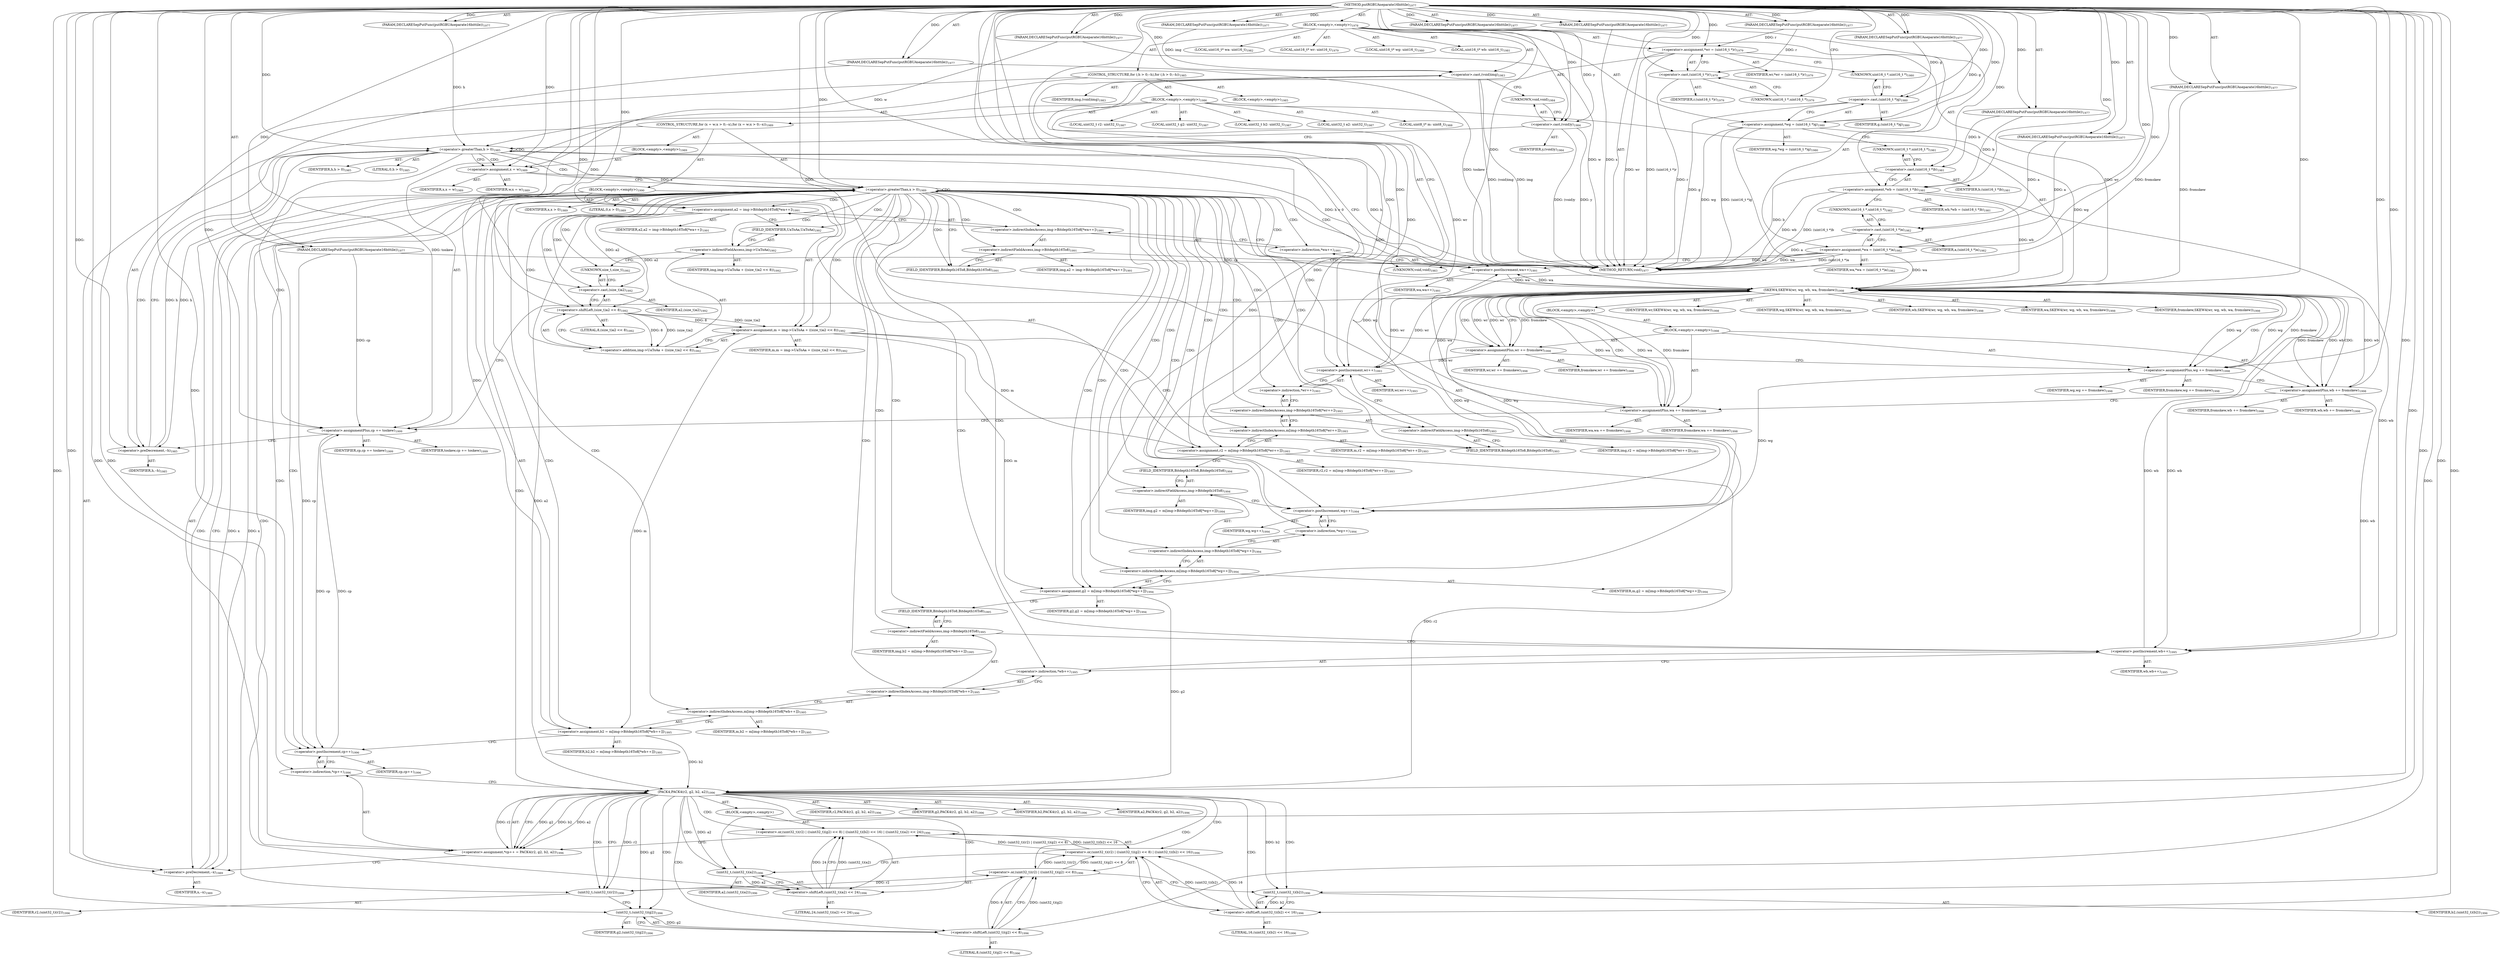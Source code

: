 digraph "putRGBUAseparate16bittile" {  
"54945" [label = <(METHOD,putRGBUAseparate16bittile)<SUB>1977</SUB>> ]
"54946" [label = <(PARAM,DECLARESepPutFunc(putRGBUAseparate16bittile))<SUB>1977</SUB>> ]
"54947" [label = <(PARAM,DECLARESepPutFunc(putRGBUAseparate16bittile))<SUB>1977</SUB>> ]
"54948" [label = <(PARAM,DECLARESepPutFunc(putRGBUAseparate16bittile))<SUB>1977</SUB>> ]
"54949" [label = <(PARAM,DECLARESepPutFunc(putRGBUAseparate16bittile))<SUB>1977</SUB>> ]
"54950" [label = <(PARAM,DECLARESepPutFunc(putRGBUAseparate16bittile))<SUB>1977</SUB>> ]
"54951" [label = <(PARAM,DECLARESepPutFunc(putRGBUAseparate16bittile))<SUB>1977</SUB>> ]
"54952" [label = <(PARAM,DECLARESepPutFunc(putRGBUAseparate16bittile))<SUB>1977</SUB>> ]
"54953" [label = <(PARAM,DECLARESepPutFunc(putRGBUAseparate16bittile))<SUB>1977</SUB>> ]
"54954" [label = <(PARAM,DECLARESepPutFunc(putRGBUAseparate16bittile))<SUB>1977</SUB>> ]
"54955" [label = <(PARAM,DECLARESepPutFunc(putRGBUAseparate16bittile))<SUB>1977</SUB>> ]
"54956" [label = <(PARAM,DECLARESepPutFunc(putRGBUAseparate16bittile))<SUB>1977</SUB>> ]
"54957" [label = <(PARAM,DECLARESepPutFunc(putRGBUAseparate16bittile))<SUB>1977</SUB>> ]
"54958" [label = <(BLOCK,&lt;empty&gt;,&lt;empty&gt;)<SUB>1978</SUB>> ]
"54959" [label = <(LOCAL,uint16_t* wr: uint16_t)<SUB>1979</SUB>> ]
"54960" [label = <(&lt;operator&gt;.assignment,*wr = (uint16_t *)r)<SUB>1979</SUB>> ]
"54961" [label = <(IDENTIFIER,wr,*wr = (uint16_t *)r)<SUB>1979</SUB>> ]
"54962" [label = <(&lt;operator&gt;.cast,(uint16_t *)r)<SUB>1979</SUB>> ]
"54963" [label = <(UNKNOWN,uint16_t *,uint16_t *)<SUB>1979</SUB>> ]
"54964" [label = <(IDENTIFIER,r,(uint16_t *)r)<SUB>1979</SUB>> ]
"54965" [label = <(LOCAL,uint16_t* wg: uint16_t)<SUB>1980</SUB>> ]
"54966" [label = <(&lt;operator&gt;.assignment,*wg = (uint16_t *)g)<SUB>1980</SUB>> ]
"54967" [label = <(IDENTIFIER,wg,*wg = (uint16_t *)g)<SUB>1980</SUB>> ]
"54968" [label = <(&lt;operator&gt;.cast,(uint16_t *)g)<SUB>1980</SUB>> ]
"54969" [label = <(UNKNOWN,uint16_t *,uint16_t *)<SUB>1980</SUB>> ]
"54970" [label = <(IDENTIFIER,g,(uint16_t *)g)<SUB>1980</SUB>> ]
"54971" [label = <(LOCAL,uint16_t* wb: uint16_t)<SUB>1981</SUB>> ]
"54972" [label = <(&lt;operator&gt;.assignment,*wb = (uint16_t *)b)<SUB>1981</SUB>> ]
"54973" [label = <(IDENTIFIER,wb,*wb = (uint16_t *)b)<SUB>1981</SUB>> ]
"54974" [label = <(&lt;operator&gt;.cast,(uint16_t *)b)<SUB>1981</SUB>> ]
"54975" [label = <(UNKNOWN,uint16_t *,uint16_t *)<SUB>1981</SUB>> ]
"54976" [label = <(IDENTIFIER,b,(uint16_t *)b)<SUB>1981</SUB>> ]
"54977" [label = <(LOCAL,uint16_t* wa: uint16_t)<SUB>1982</SUB>> ]
"54978" [label = <(&lt;operator&gt;.assignment,*wa = (uint16_t *)a)<SUB>1982</SUB>> ]
"54979" [label = <(IDENTIFIER,wa,*wa = (uint16_t *)a)<SUB>1982</SUB>> ]
"54980" [label = <(&lt;operator&gt;.cast,(uint16_t *)a)<SUB>1982</SUB>> ]
"54981" [label = <(UNKNOWN,uint16_t *,uint16_t *)<SUB>1982</SUB>> ]
"54982" [label = <(IDENTIFIER,a,(uint16_t *)a)<SUB>1982</SUB>> ]
"54983" [label = <(&lt;operator&gt;.cast,(void)img)<SUB>1983</SUB>> ]
"54984" [label = <(UNKNOWN,void,void)<SUB>1983</SUB>> ]
"54985" [label = <(IDENTIFIER,img,(void)img)<SUB>1983</SUB>> ]
"54986" [label = <(&lt;operator&gt;.cast,(void)y)<SUB>1984</SUB>> ]
"54987" [label = <(UNKNOWN,void,void)<SUB>1984</SUB>> ]
"54988" [label = <(IDENTIFIER,y,(void)y)<SUB>1984</SUB>> ]
"54989" [label = <(CONTROL_STRUCTURE,for (;h &gt; 0;--h),for (;h &gt; 0;--h))<SUB>1985</SUB>> ]
"54990" [label = <(BLOCK,&lt;empty&gt;,&lt;empty&gt;)<SUB>1985</SUB>> ]
"54991" [label = <(&lt;operator&gt;.greaterThan,h &gt; 0)<SUB>1985</SUB>> ]
"54992" [label = <(IDENTIFIER,h,h &gt; 0)<SUB>1985</SUB>> ]
"54993" [label = <(LITERAL,0,h &gt; 0)<SUB>1985</SUB>> ]
"54994" [label = <(&lt;operator&gt;.preDecrement,--h)<SUB>1985</SUB>> ]
"54995" [label = <(IDENTIFIER,h,--h)<SUB>1985</SUB>> ]
"54996" [label = <(BLOCK,&lt;empty&gt;,&lt;empty&gt;)<SUB>1986</SUB>> ]
"54997" [label = <(LOCAL,uint32_t r2: uint32_t)<SUB>1987</SUB>> ]
"54998" [label = <(LOCAL,uint32_t g2: uint32_t)<SUB>1987</SUB>> ]
"54999" [label = <(LOCAL,uint32_t b2: uint32_t)<SUB>1987</SUB>> ]
"55000" [label = <(LOCAL,uint32_t a2: uint32_t)<SUB>1987</SUB>> ]
"55001" [label = <(LOCAL,uint8_t* m: uint8_t)<SUB>1988</SUB>> ]
"55002" [label = <(CONTROL_STRUCTURE,for (x = w;x &gt; 0;--x),for (x = w;x &gt; 0;--x))<SUB>1989</SUB>> ]
"55003" [label = <(BLOCK,&lt;empty&gt;,&lt;empty&gt;)<SUB>1989</SUB>> ]
"55004" [label = <(&lt;operator&gt;.assignment,x = w)<SUB>1989</SUB>> ]
"55005" [label = <(IDENTIFIER,x,x = w)<SUB>1989</SUB>> ]
"55006" [label = <(IDENTIFIER,w,x = w)<SUB>1989</SUB>> ]
"55007" [label = <(&lt;operator&gt;.greaterThan,x &gt; 0)<SUB>1989</SUB>> ]
"55008" [label = <(IDENTIFIER,x,x &gt; 0)<SUB>1989</SUB>> ]
"55009" [label = <(LITERAL,0,x &gt; 0)<SUB>1989</SUB>> ]
"55010" [label = <(&lt;operator&gt;.preDecrement,--x)<SUB>1989</SUB>> ]
"55011" [label = <(IDENTIFIER,x,--x)<SUB>1989</SUB>> ]
"55012" [label = <(BLOCK,&lt;empty&gt;,&lt;empty&gt;)<SUB>1990</SUB>> ]
"55013" [label = <(&lt;operator&gt;.assignment,a2 = img-&gt;Bitdepth16To8[*wa++])<SUB>1991</SUB>> ]
"55014" [label = <(IDENTIFIER,a2,a2 = img-&gt;Bitdepth16To8[*wa++])<SUB>1991</SUB>> ]
"55015" [label = <(&lt;operator&gt;.indirectIndexAccess,img-&gt;Bitdepth16To8[*wa++])<SUB>1991</SUB>> ]
"55016" [label = <(&lt;operator&gt;.indirectFieldAccess,img-&gt;Bitdepth16To8)<SUB>1991</SUB>> ]
"55017" [label = <(IDENTIFIER,img,a2 = img-&gt;Bitdepth16To8[*wa++])<SUB>1991</SUB>> ]
"55018" [label = <(FIELD_IDENTIFIER,Bitdepth16To8,Bitdepth16To8)<SUB>1991</SUB>> ]
"55019" [label = <(&lt;operator&gt;.indirection,*wa++)<SUB>1991</SUB>> ]
"55020" [label = <(&lt;operator&gt;.postIncrement,wa++)<SUB>1991</SUB>> ]
"55021" [label = <(IDENTIFIER,wa,wa++)<SUB>1991</SUB>> ]
"55022" [label = <(&lt;operator&gt;.assignment,m = img-&gt;UaToAa + ((size_t)a2 &lt;&lt; 8))<SUB>1992</SUB>> ]
"55023" [label = <(IDENTIFIER,m,m = img-&gt;UaToAa + ((size_t)a2 &lt;&lt; 8))<SUB>1992</SUB>> ]
"55024" [label = <(&lt;operator&gt;.addition,img-&gt;UaToAa + ((size_t)a2 &lt;&lt; 8))<SUB>1992</SUB>> ]
"55025" [label = <(&lt;operator&gt;.indirectFieldAccess,img-&gt;UaToAa)<SUB>1992</SUB>> ]
"55026" [label = <(IDENTIFIER,img,img-&gt;UaToAa + ((size_t)a2 &lt;&lt; 8))<SUB>1992</SUB>> ]
"55027" [label = <(FIELD_IDENTIFIER,UaToAa,UaToAa)<SUB>1992</SUB>> ]
"55028" [label = <(&lt;operator&gt;.shiftLeft,(size_t)a2 &lt;&lt; 8)<SUB>1992</SUB>> ]
"55029" [label = <(&lt;operator&gt;.cast,(size_t)a2)<SUB>1992</SUB>> ]
"55030" [label = <(UNKNOWN,size_t,size_t)<SUB>1992</SUB>> ]
"55031" [label = <(IDENTIFIER,a2,(size_t)a2)<SUB>1992</SUB>> ]
"55032" [label = <(LITERAL,8,(size_t)a2 &lt;&lt; 8)<SUB>1992</SUB>> ]
"55033" [label = <(&lt;operator&gt;.assignment,r2 = m[img-&gt;Bitdepth16To8[*wr++]])<SUB>1993</SUB>> ]
"55034" [label = <(IDENTIFIER,r2,r2 = m[img-&gt;Bitdepth16To8[*wr++]])<SUB>1993</SUB>> ]
"55035" [label = <(&lt;operator&gt;.indirectIndexAccess,m[img-&gt;Bitdepth16To8[*wr++]])<SUB>1993</SUB>> ]
"55036" [label = <(IDENTIFIER,m,r2 = m[img-&gt;Bitdepth16To8[*wr++]])<SUB>1993</SUB>> ]
"55037" [label = <(&lt;operator&gt;.indirectIndexAccess,img-&gt;Bitdepth16To8[*wr++])<SUB>1993</SUB>> ]
"55038" [label = <(&lt;operator&gt;.indirectFieldAccess,img-&gt;Bitdepth16To8)<SUB>1993</SUB>> ]
"55039" [label = <(IDENTIFIER,img,r2 = m[img-&gt;Bitdepth16To8[*wr++]])<SUB>1993</SUB>> ]
"55040" [label = <(FIELD_IDENTIFIER,Bitdepth16To8,Bitdepth16To8)<SUB>1993</SUB>> ]
"55041" [label = <(&lt;operator&gt;.indirection,*wr++)<SUB>1993</SUB>> ]
"55042" [label = <(&lt;operator&gt;.postIncrement,wr++)<SUB>1993</SUB>> ]
"55043" [label = <(IDENTIFIER,wr,wr++)<SUB>1993</SUB>> ]
"55044" [label = <(&lt;operator&gt;.assignment,g2 = m[img-&gt;Bitdepth16To8[*wg++]])<SUB>1994</SUB>> ]
"55045" [label = <(IDENTIFIER,g2,g2 = m[img-&gt;Bitdepth16To8[*wg++]])<SUB>1994</SUB>> ]
"55046" [label = <(&lt;operator&gt;.indirectIndexAccess,m[img-&gt;Bitdepth16To8[*wg++]])<SUB>1994</SUB>> ]
"55047" [label = <(IDENTIFIER,m,g2 = m[img-&gt;Bitdepth16To8[*wg++]])<SUB>1994</SUB>> ]
"55048" [label = <(&lt;operator&gt;.indirectIndexAccess,img-&gt;Bitdepth16To8[*wg++])<SUB>1994</SUB>> ]
"55049" [label = <(&lt;operator&gt;.indirectFieldAccess,img-&gt;Bitdepth16To8)<SUB>1994</SUB>> ]
"55050" [label = <(IDENTIFIER,img,g2 = m[img-&gt;Bitdepth16To8[*wg++]])<SUB>1994</SUB>> ]
"55051" [label = <(FIELD_IDENTIFIER,Bitdepth16To8,Bitdepth16To8)<SUB>1994</SUB>> ]
"55052" [label = <(&lt;operator&gt;.indirection,*wg++)<SUB>1994</SUB>> ]
"55053" [label = <(&lt;operator&gt;.postIncrement,wg++)<SUB>1994</SUB>> ]
"55054" [label = <(IDENTIFIER,wg,wg++)<SUB>1994</SUB>> ]
"55055" [label = <(&lt;operator&gt;.assignment,b2 = m[img-&gt;Bitdepth16To8[*wb++]])<SUB>1995</SUB>> ]
"55056" [label = <(IDENTIFIER,b2,b2 = m[img-&gt;Bitdepth16To8[*wb++]])<SUB>1995</SUB>> ]
"55057" [label = <(&lt;operator&gt;.indirectIndexAccess,m[img-&gt;Bitdepth16To8[*wb++]])<SUB>1995</SUB>> ]
"55058" [label = <(IDENTIFIER,m,b2 = m[img-&gt;Bitdepth16To8[*wb++]])<SUB>1995</SUB>> ]
"55059" [label = <(&lt;operator&gt;.indirectIndexAccess,img-&gt;Bitdepth16To8[*wb++])<SUB>1995</SUB>> ]
"55060" [label = <(&lt;operator&gt;.indirectFieldAccess,img-&gt;Bitdepth16To8)<SUB>1995</SUB>> ]
"55061" [label = <(IDENTIFIER,img,b2 = m[img-&gt;Bitdepth16To8[*wb++]])<SUB>1995</SUB>> ]
"55062" [label = <(FIELD_IDENTIFIER,Bitdepth16To8,Bitdepth16To8)<SUB>1995</SUB>> ]
"55063" [label = <(&lt;operator&gt;.indirection,*wb++)<SUB>1995</SUB>> ]
"55064" [label = <(&lt;operator&gt;.postIncrement,wb++)<SUB>1995</SUB>> ]
"55065" [label = <(IDENTIFIER,wb,wb++)<SUB>1995</SUB>> ]
"55066" [label = <(&lt;operator&gt;.assignment,*cp++ = PACK4(r2, g2, b2, a2))<SUB>1996</SUB>> ]
"55067" [label = <(&lt;operator&gt;.indirection,*cp++)<SUB>1996</SUB>> ]
"55068" [label = <(&lt;operator&gt;.postIncrement,cp++)<SUB>1996</SUB>> ]
"55069" [label = <(IDENTIFIER,cp,cp++)<SUB>1996</SUB>> ]
"55070" [label = <(PACK4,PACK4(r2, g2, b2, a2))<SUB>1996</SUB>> ]
"55071" [label = <(IDENTIFIER,r2,PACK4(r2, g2, b2, a2))<SUB>1996</SUB>> ]
"55072" [label = <(IDENTIFIER,g2,PACK4(r2, g2, b2, a2))<SUB>1996</SUB>> ]
"55073" [label = <(IDENTIFIER,b2,PACK4(r2, g2, b2, a2))<SUB>1996</SUB>> ]
"55074" [label = <(IDENTIFIER,a2,PACK4(r2, g2, b2, a2))<SUB>1996</SUB>> ]
"55075" [label = <(BLOCK,&lt;empty&gt;,&lt;empty&gt;)> ]
"55076" [label = <(&lt;operator&gt;.or,(uint32_t)(r2) | ((uint32_t)(g2) &lt;&lt; 8) | ((uint32_t)(b2) &lt;&lt; 16) | ((uint32_t)(a2) &lt;&lt; 24))<SUB>1996</SUB>> ]
"55077" [label = <(&lt;operator&gt;.or,(uint32_t)(r2) | ((uint32_t)(g2) &lt;&lt; 8) | ((uint32_t)(b2) &lt;&lt; 16))<SUB>1996</SUB>> ]
"55078" [label = <(&lt;operator&gt;.or,(uint32_t)(r2) | ((uint32_t)(g2) &lt;&lt; 8))<SUB>1996</SUB>> ]
"55079" [label = <(uint32_t,(uint32_t)(r2))<SUB>1996</SUB>> ]
"55080" [label = <(IDENTIFIER,r2,(uint32_t)(r2))<SUB>1996</SUB>> ]
"55081" [label = <(&lt;operator&gt;.shiftLeft,(uint32_t)(g2) &lt;&lt; 8)<SUB>1996</SUB>> ]
"55082" [label = <(uint32_t,(uint32_t)(g2))<SUB>1996</SUB>> ]
"55083" [label = <(IDENTIFIER,g2,(uint32_t)(g2))<SUB>1996</SUB>> ]
"55084" [label = <(LITERAL,8,(uint32_t)(g2) &lt;&lt; 8)<SUB>1996</SUB>> ]
"55085" [label = <(&lt;operator&gt;.shiftLeft,(uint32_t)(b2) &lt;&lt; 16)<SUB>1996</SUB>> ]
"55086" [label = <(uint32_t,(uint32_t)(b2))<SUB>1996</SUB>> ]
"55087" [label = <(IDENTIFIER,b2,(uint32_t)(b2))<SUB>1996</SUB>> ]
"55088" [label = <(LITERAL,16,(uint32_t)(b2) &lt;&lt; 16)<SUB>1996</SUB>> ]
"55089" [label = <(&lt;operator&gt;.shiftLeft,(uint32_t)(a2) &lt;&lt; 24)<SUB>1996</SUB>> ]
"55090" [label = <(uint32_t,(uint32_t)(a2))<SUB>1996</SUB>> ]
"55091" [label = <(IDENTIFIER,a2,(uint32_t)(a2))<SUB>1996</SUB>> ]
"55092" [label = <(LITERAL,24,(uint32_t)(a2) &lt;&lt; 24)<SUB>1996</SUB>> ]
"55093" [label = <(SKEW4,SKEW4(wr, wg, wb, wa, fromskew))<SUB>1998</SUB>> ]
"55094" [label = <(IDENTIFIER,wr,SKEW4(wr, wg, wb, wa, fromskew))<SUB>1998</SUB>> ]
"55095" [label = <(IDENTIFIER,wg,SKEW4(wr, wg, wb, wa, fromskew))<SUB>1998</SUB>> ]
"55096" [label = <(IDENTIFIER,wb,SKEW4(wr, wg, wb, wa, fromskew))<SUB>1998</SUB>> ]
"55097" [label = <(IDENTIFIER,wa,SKEW4(wr, wg, wb, wa, fromskew))<SUB>1998</SUB>> ]
"55098" [label = <(IDENTIFIER,fromskew,SKEW4(wr, wg, wb, wa, fromskew))<SUB>1998</SUB>> ]
"55099" [label = <(BLOCK,&lt;empty&gt;,&lt;empty&gt;)> ]
"55100" [label = <(BLOCK,&lt;empty&gt;,&lt;empty&gt;)<SUB>1998</SUB>> ]
"55101" [label = <(&lt;operator&gt;.assignmentPlus,wr += fromskew)<SUB>1998</SUB>> ]
"55102" [label = <(IDENTIFIER,wr,wr += fromskew)<SUB>1998</SUB>> ]
"55103" [label = <(IDENTIFIER,fromskew,wr += fromskew)<SUB>1998</SUB>> ]
"55104" [label = <(&lt;operator&gt;.assignmentPlus,wg += fromskew)<SUB>1998</SUB>> ]
"55105" [label = <(IDENTIFIER,wg,wg += fromskew)<SUB>1998</SUB>> ]
"55106" [label = <(IDENTIFIER,fromskew,wg += fromskew)<SUB>1998</SUB>> ]
"55107" [label = <(&lt;operator&gt;.assignmentPlus,wb += fromskew)<SUB>1998</SUB>> ]
"55108" [label = <(IDENTIFIER,wb,wb += fromskew)<SUB>1998</SUB>> ]
"55109" [label = <(IDENTIFIER,fromskew,wb += fromskew)<SUB>1998</SUB>> ]
"55110" [label = <(&lt;operator&gt;.assignmentPlus,wa += fromskew)<SUB>1998</SUB>> ]
"55111" [label = <(IDENTIFIER,wa,wa += fromskew)<SUB>1998</SUB>> ]
"55112" [label = <(IDENTIFIER,fromskew,wa += fromskew)<SUB>1998</SUB>> ]
"55113" [label = <(&lt;operator&gt;.assignmentPlus,cp += toskew)<SUB>1999</SUB>> ]
"55114" [label = <(IDENTIFIER,cp,cp += toskew)<SUB>1999</SUB>> ]
"55115" [label = <(IDENTIFIER,toskew,cp += toskew)<SUB>1999</SUB>> ]
"55116" [label = <(METHOD_RETURN,void)<SUB>1977</SUB>> ]
  "54945" -> "54946"  [ label = "AST: "] 
  "54945" -> "54947"  [ label = "AST: "] 
  "54945" -> "54948"  [ label = "AST: "] 
  "54945" -> "54949"  [ label = "AST: "] 
  "54945" -> "54950"  [ label = "AST: "] 
  "54945" -> "54951"  [ label = "AST: "] 
  "54945" -> "54952"  [ label = "AST: "] 
  "54945" -> "54953"  [ label = "AST: "] 
  "54945" -> "54954"  [ label = "AST: "] 
  "54945" -> "54955"  [ label = "AST: "] 
  "54945" -> "54956"  [ label = "AST: "] 
  "54945" -> "54957"  [ label = "AST: "] 
  "54945" -> "54958"  [ label = "AST: "] 
  "54945" -> "55116"  [ label = "AST: "] 
  "54958" -> "54959"  [ label = "AST: "] 
  "54958" -> "54960"  [ label = "AST: "] 
  "54958" -> "54965"  [ label = "AST: "] 
  "54958" -> "54966"  [ label = "AST: "] 
  "54958" -> "54971"  [ label = "AST: "] 
  "54958" -> "54972"  [ label = "AST: "] 
  "54958" -> "54977"  [ label = "AST: "] 
  "54958" -> "54978"  [ label = "AST: "] 
  "54958" -> "54983"  [ label = "AST: "] 
  "54958" -> "54986"  [ label = "AST: "] 
  "54958" -> "54989"  [ label = "AST: "] 
  "54960" -> "54961"  [ label = "AST: "] 
  "54960" -> "54962"  [ label = "AST: "] 
  "54962" -> "54963"  [ label = "AST: "] 
  "54962" -> "54964"  [ label = "AST: "] 
  "54966" -> "54967"  [ label = "AST: "] 
  "54966" -> "54968"  [ label = "AST: "] 
  "54968" -> "54969"  [ label = "AST: "] 
  "54968" -> "54970"  [ label = "AST: "] 
  "54972" -> "54973"  [ label = "AST: "] 
  "54972" -> "54974"  [ label = "AST: "] 
  "54974" -> "54975"  [ label = "AST: "] 
  "54974" -> "54976"  [ label = "AST: "] 
  "54978" -> "54979"  [ label = "AST: "] 
  "54978" -> "54980"  [ label = "AST: "] 
  "54980" -> "54981"  [ label = "AST: "] 
  "54980" -> "54982"  [ label = "AST: "] 
  "54983" -> "54984"  [ label = "AST: "] 
  "54983" -> "54985"  [ label = "AST: "] 
  "54986" -> "54987"  [ label = "AST: "] 
  "54986" -> "54988"  [ label = "AST: "] 
  "54989" -> "54990"  [ label = "AST: "] 
  "54989" -> "54991"  [ label = "AST: "] 
  "54989" -> "54994"  [ label = "AST: "] 
  "54989" -> "54996"  [ label = "AST: "] 
  "54991" -> "54992"  [ label = "AST: "] 
  "54991" -> "54993"  [ label = "AST: "] 
  "54994" -> "54995"  [ label = "AST: "] 
  "54996" -> "54997"  [ label = "AST: "] 
  "54996" -> "54998"  [ label = "AST: "] 
  "54996" -> "54999"  [ label = "AST: "] 
  "54996" -> "55000"  [ label = "AST: "] 
  "54996" -> "55001"  [ label = "AST: "] 
  "54996" -> "55002"  [ label = "AST: "] 
  "54996" -> "55093"  [ label = "AST: "] 
  "54996" -> "55113"  [ label = "AST: "] 
  "55002" -> "55003"  [ label = "AST: "] 
  "55002" -> "55007"  [ label = "AST: "] 
  "55002" -> "55010"  [ label = "AST: "] 
  "55002" -> "55012"  [ label = "AST: "] 
  "55003" -> "55004"  [ label = "AST: "] 
  "55004" -> "55005"  [ label = "AST: "] 
  "55004" -> "55006"  [ label = "AST: "] 
  "55007" -> "55008"  [ label = "AST: "] 
  "55007" -> "55009"  [ label = "AST: "] 
  "55010" -> "55011"  [ label = "AST: "] 
  "55012" -> "55013"  [ label = "AST: "] 
  "55012" -> "55022"  [ label = "AST: "] 
  "55012" -> "55033"  [ label = "AST: "] 
  "55012" -> "55044"  [ label = "AST: "] 
  "55012" -> "55055"  [ label = "AST: "] 
  "55012" -> "55066"  [ label = "AST: "] 
  "55013" -> "55014"  [ label = "AST: "] 
  "55013" -> "55015"  [ label = "AST: "] 
  "55015" -> "55016"  [ label = "AST: "] 
  "55015" -> "55019"  [ label = "AST: "] 
  "55016" -> "55017"  [ label = "AST: "] 
  "55016" -> "55018"  [ label = "AST: "] 
  "55019" -> "55020"  [ label = "AST: "] 
  "55020" -> "55021"  [ label = "AST: "] 
  "55022" -> "55023"  [ label = "AST: "] 
  "55022" -> "55024"  [ label = "AST: "] 
  "55024" -> "55025"  [ label = "AST: "] 
  "55024" -> "55028"  [ label = "AST: "] 
  "55025" -> "55026"  [ label = "AST: "] 
  "55025" -> "55027"  [ label = "AST: "] 
  "55028" -> "55029"  [ label = "AST: "] 
  "55028" -> "55032"  [ label = "AST: "] 
  "55029" -> "55030"  [ label = "AST: "] 
  "55029" -> "55031"  [ label = "AST: "] 
  "55033" -> "55034"  [ label = "AST: "] 
  "55033" -> "55035"  [ label = "AST: "] 
  "55035" -> "55036"  [ label = "AST: "] 
  "55035" -> "55037"  [ label = "AST: "] 
  "55037" -> "55038"  [ label = "AST: "] 
  "55037" -> "55041"  [ label = "AST: "] 
  "55038" -> "55039"  [ label = "AST: "] 
  "55038" -> "55040"  [ label = "AST: "] 
  "55041" -> "55042"  [ label = "AST: "] 
  "55042" -> "55043"  [ label = "AST: "] 
  "55044" -> "55045"  [ label = "AST: "] 
  "55044" -> "55046"  [ label = "AST: "] 
  "55046" -> "55047"  [ label = "AST: "] 
  "55046" -> "55048"  [ label = "AST: "] 
  "55048" -> "55049"  [ label = "AST: "] 
  "55048" -> "55052"  [ label = "AST: "] 
  "55049" -> "55050"  [ label = "AST: "] 
  "55049" -> "55051"  [ label = "AST: "] 
  "55052" -> "55053"  [ label = "AST: "] 
  "55053" -> "55054"  [ label = "AST: "] 
  "55055" -> "55056"  [ label = "AST: "] 
  "55055" -> "55057"  [ label = "AST: "] 
  "55057" -> "55058"  [ label = "AST: "] 
  "55057" -> "55059"  [ label = "AST: "] 
  "55059" -> "55060"  [ label = "AST: "] 
  "55059" -> "55063"  [ label = "AST: "] 
  "55060" -> "55061"  [ label = "AST: "] 
  "55060" -> "55062"  [ label = "AST: "] 
  "55063" -> "55064"  [ label = "AST: "] 
  "55064" -> "55065"  [ label = "AST: "] 
  "55066" -> "55067"  [ label = "AST: "] 
  "55066" -> "55070"  [ label = "AST: "] 
  "55067" -> "55068"  [ label = "AST: "] 
  "55068" -> "55069"  [ label = "AST: "] 
  "55070" -> "55071"  [ label = "AST: "] 
  "55070" -> "55072"  [ label = "AST: "] 
  "55070" -> "55073"  [ label = "AST: "] 
  "55070" -> "55074"  [ label = "AST: "] 
  "55070" -> "55075"  [ label = "AST: "] 
  "55075" -> "55076"  [ label = "AST: "] 
  "55076" -> "55077"  [ label = "AST: "] 
  "55076" -> "55089"  [ label = "AST: "] 
  "55077" -> "55078"  [ label = "AST: "] 
  "55077" -> "55085"  [ label = "AST: "] 
  "55078" -> "55079"  [ label = "AST: "] 
  "55078" -> "55081"  [ label = "AST: "] 
  "55079" -> "55080"  [ label = "AST: "] 
  "55081" -> "55082"  [ label = "AST: "] 
  "55081" -> "55084"  [ label = "AST: "] 
  "55082" -> "55083"  [ label = "AST: "] 
  "55085" -> "55086"  [ label = "AST: "] 
  "55085" -> "55088"  [ label = "AST: "] 
  "55086" -> "55087"  [ label = "AST: "] 
  "55089" -> "55090"  [ label = "AST: "] 
  "55089" -> "55092"  [ label = "AST: "] 
  "55090" -> "55091"  [ label = "AST: "] 
  "55093" -> "55094"  [ label = "AST: "] 
  "55093" -> "55095"  [ label = "AST: "] 
  "55093" -> "55096"  [ label = "AST: "] 
  "55093" -> "55097"  [ label = "AST: "] 
  "55093" -> "55098"  [ label = "AST: "] 
  "55093" -> "55099"  [ label = "AST: "] 
  "55099" -> "55100"  [ label = "AST: "] 
  "55100" -> "55101"  [ label = "AST: "] 
  "55100" -> "55104"  [ label = "AST: "] 
  "55100" -> "55107"  [ label = "AST: "] 
  "55100" -> "55110"  [ label = "AST: "] 
  "55101" -> "55102"  [ label = "AST: "] 
  "55101" -> "55103"  [ label = "AST: "] 
  "55104" -> "55105"  [ label = "AST: "] 
  "55104" -> "55106"  [ label = "AST: "] 
  "55107" -> "55108"  [ label = "AST: "] 
  "55107" -> "55109"  [ label = "AST: "] 
  "55110" -> "55111"  [ label = "AST: "] 
  "55110" -> "55112"  [ label = "AST: "] 
  "55113" -> "55114"  [ label = "AST: "] 
  "55113" -> "55115"  [ label = "AST: "] 
  "54960" -> "54969"  [ label = "CFG: "] 
  "54966" -> "54975"  [ label = "CFG: "] 
  "54972" -> "54981"  [ label = "CFG: "] 
  "54978" -> "54984"  [ label = "CFG: "] 
  "54983" -> "54987"  [ label = "CFG: "] 
  "54986" -> "54991"  [ label = "CFG: "] 
  "54962" -> "54960"  [ label = "CFG: "] 
  "54968" -> "54966"  [ label = "CFG: "] 
  "54974" -> "54972"  [ label = "CFG: "] 
  "54980" -> "54978"  [ label = "CFG: "] 
  "54984" -> "54983"  [ label = "CFG: "] 
  "54987" -> "54986"  [ label = "CFG: "] 
  "54991" -> "55116"  [ label = "CFG: "] 
  "54991" -> "55004"  [ label = "CFG: "] 
  "54994" -> "54991"  [ label = "CFG: "] 
  "54963" -> "54962"  [ label = "CFG: "] 
  "54969" -> "54968"  [ label = "CFG: "] 
  "54975" -> "54974"  [ label = "CFG: "] 
  "54981" -> "54980"  [ label = "CFG: "] 
  "55093" -> "55101"  [ label = "CFG: "] 
  "55093" -> "55113"  [ label = "CFG: "] 
  "55113" -> "54994"  [ label = "CFG: "] 
  "55007" -> "55018"  [ label = "CFG: "] 
  "55007" -> "55093"  [ label = "CFG: "] 
  "55010" -> "55007"  [ label = "CFG: "] 
  "55004" -> "55007"  [ label = "CFG: "] 
  "55013" -> "55027"  [ label = "CFG: "] 
  "55022" -> "55040"  [ label = "CFG: "] 
  "55033" -> "55051"  [ label = "CFG: "] 
  "55044" -> "55062"  [ label = "CFG: "] 
  "55055" -> "55068"  [ label = "CFG: "] 
  "55066" -> "55010"  [ label = "CFG: "] 
  "55015" -> "55013"  [ label = "CFG: "] 
  "55024" -> "55022"  [ label = "CFG: "] 
  "55035" -> "55033"  [ label = "CFG: "] 
  "55046" -> "55044"  [ label = "CFG: "] 
  "55057" -> "55055"  [ label = "CFG: "] 
  "55067" -> "55070"  [ label = "CFG: "] 
  "55070" -> "55066"  [ label = "CFG: "] 
  "55070" -> "55079"  [ label = "CFG: "] 
  "55101" -> "55104"  [ label = "CFG: "] 
  "55104" -> "55107"  [ label = "CFG: "] 
  "55107" -> "55110"  [ label = "CFG: "] 
  "55110" -> "55113"  [ label = "CFG: "] 
  "55016" -> "55020"  [ label = "CFG: "] 
  "55019" -> "55015"  [ label = "CFG: "] 
  "55025" -> "55030"  [ label = "CFG: "] 
  "55028" -> "55024"  [ label = "CFG: "] 
  "55037" -> "55035"  [ label = "CFG: "] 
  "55048" -> "55046"  [ label = "CFG: "] 
  "55059" -> "55057"  [ label = "CFG: "] 
  "55068" -> "55067"  [ label = "CFG: "] 
  "55018" -> "55016"  [ label = "CFG: "] 
  "55020" -> "55019"  [ label = "CFG: "] 
  "55027" -> "55025"  [ label = "CFG: "] 
  "55029" -> "55028"  [ label = "CFG: "] 
  "55038" -> "55042"  [ label = "CFG: "] 
  "55041" -> "55037"  [ label = "CFG: "] 
  "55049" -> "55053"  [ label = "CFG: "] 
  "55052" -> "55048"  [ label = "CFG: "] 
  "55060" -> "55064"  [ label = "CFG: "] 
  "55063" -> "55059"  [ label = "CFG: "] 
  "55076" -> "55066"  [ label = "CFG: "] 
  "55030" -> "55029"  [ label = "CFG: "] 
  "55040" -> "55038"  [ label = "CFG: "] 
  "55042" -> "55041"  [ label = "CFG: "] 
  "55051" -> "55049"  [ label = "CFG: "] 
  "55053" -> "55052"  [ label = "CFG: "] 
  "55062" -> "55060"  [ label = "CFG: "] 
  "55064" -> "55063"  [ label = "CFG: "] 
  "55077" -> "55090"  [ label = "CFG: "] 
  "55089" -> "55076"  [ label = "CFG: "] 
  "55078" -> "55086"  [ label = "CFG: "] 
  "55085" -> "55077"  [ label = "CFG: "] 
  "55090" -> "55089"  [ label = "CFG: "] 
  "55079" -> "55082"  [ label = "CFG: "] 
  "55081" -> "55078"  [ label = "CFG: "] 
  "55086" -> "55085"  [ label = "CFG: "] 
  "55082" -> "55081"  [ label = "CFG: "] 
  "54945" -> "54963"  [ label = "CFG: "] 
  "54947" -> "55116"  [ label = "DDG: cp"] 
  "54948" -> "55116"  [ label = "DDG: x"] 
  "54950" -> "55116"  [ label = "DDG: w"] 
  "54952" -> "55116"  [ label = "DDG: fromskew"] 
  "54953" -> "55116"  [ label = "DDG: toskew"] 
  "54960" -> "55116"  [ label = "DDG: wr"] 
  "54962" -> "55116"  [ label = "DDG: r"] 
  "54960" -> "55116"  [ label = "DDG: (uint16_t *)r"] 
  "54966" -> "55116"  [ label = "DDG: wg"] 
  "54968" -> "55116"  [ label = "DDG: g"] 
  "54966" -> "55116"  [ label = "DDG: (uint16_t *)g"] 
  "54972" -> "55116"  [ label = "DDG: wb"] 
  "54974" -> "55116"  [ label = "DDG: b"] 
  "54972" -> "55116"  [ label = "DDG: (uint16_t *)b"] 
  "54978" -> "55116"  [ label = "DDG: wa"] 
  "54980" -> "55116"  [ label = "DDG: a"] 
  "54978" -> "55116"  [ label = "DDG: (uint16_t *)a"] 
  "54983" -> "55116"  [ label = "DDG: img"] 
  "54983" -> "55116"  [ label = "DDG: (void)img"] 
  "54986" -> "55116"  [ label = "DDG: y"] 
  "54986" -> "55116"  [ label = "DDG: (void)y"] 
  "54991" -> "55116"  [ label = "DDG: h"] 
  "54991" -> "55116"  [ label = "DDG: h &gt; 0"] 
  "54945" -> "54946"  [ label = "DDG: "] 
  "54945" -> "54947"  [ label = "DDG: "] 
  "54945" -> "54948"  [ label = "DDG: "] 
  "54945" -> "54949"  [ label = "DDG: "] 
  "54945" -> "54950"  [ label = "DDG: "] 
  "54945" -> "54951"  [ label = "DDG: "] 
  "54945" -> "54952"  [ label = "DDG: "] 
  "54945" -> "54953"  [ label = "DDG: "] 
  "54945" -> "54954"  [ label = "DDG: "] 
  "54945" -> "54955"  [ label = "DDG: "] 
  "54945" -> "54956"  [ label = "DDG: "] 
  "54945" -> "54957"  [ label = "DDG: "] 
  "54954" -> "54960"  [ label = "DDG: r"] 
  "54945" -> "54960"  [ label = "DDG: "] 
  "54955" -> "54966"  [ label = "DDG: g"] 
  "54945" -> "54966"  [ label = "DDG: "] 
  "54956" -> "54972"  [ label = "DDG: b"] 
  "54945" -> "54972"  [ label = "DDG: "] 
  "54957" -> "54978"  [ label = "DDG: a"] 
  "54945" -> "54978"  [ label = "DDG: "] 
  "54946" -> "54983"  [ label = "DDG: img"] 
  "54945" -> "54983"  [ label = "DDG: "] 
  "54949" -> "54986"  [ label = "DDG: y"] 
  "54945" -> "54986"  [ label = "DDG: "] 
  "54954" -> "54962"  [ label = "DDG: r"] 
  "54945" -> "54962"  [ label = "DDG: "] 
  "54955" -> "54968"  [ label = "DDG: g"] 
  "54945" -> "54968"  [ label = "DDG: "] 
  "54956" -> "54974"  [ label = "DDG: b"] 
  "54945" -> "54974"  [ label = "DDG: "] 
  "54957" -> "54980"  [ label = "DDG: a"] 
  "54945" -> "54980"  [ label = "DDG: "] 
  "54994" -> "54991"  [ label = "DDG: h"] 
  "54951" -> "54991"  [ label = "DDG: h"] 
  "54945" -> "54991"  [ label = "DDG: "] 
  "54991" -> "54994"  [ label = "DDG: h"] 
  "54945" -> "54994"  [ label = "DDG: "] 
  "54953" -> "55113"  [ label = "DDG: toskew"] 
  "54945" -> "55113"  [ label = "DDG: "] 
  "54960" -> "55093"  [ label = "DDG: wr"] 
  "55101" -> "55093"  [ label = "DDG: wr"] 
  "55042" -> "55093"  [ label = "DDG: wr"] 
  "54945" -> "55093"  [ label = "DDG: "] 
  "54966" -> "55093"  [ label = "DDG: wg"] 
  "55104" -> "55093"  [ label = "DDG: wg"] 
  "55053" -> "55093"  [ label = "DDG: wg"] 
  "54972" -> "55093"  [ label = "DDG: wb"] 
  "55107" -> "55093"  [ label = "DDG: wb"] 
  "55064" -> "55093"  [ label = "DDG: wb"] 
  "54978" -> "55093"  [ label = "DDG: wa"] 
  "55110" -> "55093"  [ label = "DDG: wa"] 
  "55020" -> "55093"  [ label = "DDG: wa"] 
  "54952" -> "55093"  [ label = "DDG: fromskew"] 
  "55068" -> "55113"  [ label = "DDG: cp"] 
  "54947" -> "55113"  [ label = "DDG: cp"] 
  "54950" -> "55004"  [ label = "DDG: w"] 
  "54945" -> "55004"  [ label = "DDG: "] 
  "55004" -> "55007"  [ label = "DDG: x"] 
  "55010" -> "55007"  [ label = "DDG: x"] 
  "54945" -> "55007"  [ label = "DDG: "] 
  "55007" -> "55010"  [ label = "DDG: x"] 
  "54945" -> "55010"  [ label = "DDG: "] 
  "55028" -> "55022"  [ label = "DDG: (size_t)a2"] 
  "55028" -> "55022"  [ label = "DDG: 8"] 
  "55022" -> "55033"  [ label = "DDG: m"] 
  "55022" -> "55044"  [ label = "DDG: m"] 
  "55022" -> "55055"  [ label = "DDG: m"] 
  "55070" -> "55066"  [ label = "DDG: r2"] 
  "55070" -> "55066"  [ label = "DDG: g2"] 
  "55070" -> "55066"  [ label = "DDG: b2"] 
  "55070" -> "55066"  [ label = "DDG: a2"] 
  "54945" -> "55013"  [ label = "DDG: "] 
  "54945" -> "55022"  [ label = "DDG: "] 
  "54945" -> "55033"  [ label = "DDG: "] 
  "54945" -> "55044"  [ label = "DDG: "] 
  "54945" -> "55055"  [ label = "DDG: "] 
  "55093" -> "55101"  [ label = "DDG: fromskew"] 
  "54945" -> "55101"  [ label = "DDG: "] 
  "54945" -> "55104"  [ label = "DDG: "] 
  "55093" -> "55104"  [ label = "DDG: fromskew"] 
  "54945" -> "55107"  [ label = "DDG: "] 
  "55093" -> "55107"  [ label = "DDG: fromskew"] 
  "54945" -> "55110"  [ label = "DDG: "] 
  "55093" -> "55110"  [ label = "DDG: fromskew"] 
  "55028" -> "55024"  [ label = "DDG: (size_t)a2"] 
  "55028" -> "55024"  [ label = "DDG: 8"] 
  "55033" -> "55070"  [ label = "DDG: r2"] 
  "54945" -> "55070"  [ label = "DDG: "] 
  "55044" -> "55070"  [ label = "DDG: g2"] 
  "55055" -> "55070"  [ label = "DDG: b2"] 
  "55013" -> "55070"  [ label = "DDG: a2"] 
  "55093" -> "55101"  [ label = "DDG: wr"] 
  "55093" -> "55104"  [ label = "DDG: wg"] 
  "55093" -> "55107"  [ label = "DDG: wb"] 
  "55093" -> "55110"  [ label = "DDG: wa"] 
  "55013" -> "55028"  [ label = "DDG: a2"] 
  "54945" -> "55028"  [ label = "DDG: "] 
  "55113" -> "55068"  [ label = "DDG: cp"] 
  "54947" -> "55068"  [ label = "DDG: cp"] 
  "54945" -> "55068"  [ label = "DDG: "] 
  "54978" -> "55020"  [ label = "DDG: wa"] 
  "55093" -> "55020"  [ label = "DDG: wa"] 
  "55110" -> "55020"  [ label = "DDG: wa"] 
  "54945" -> "55020"  [ label = "DDG: "] 
  "55013" -> "55029"  [ label = "DDG: a2"] 
  "54945" -> "55029"  [ label = "DDG: "] 
  "55077" -> "55076"  [ label = "DDG: (uint32_t)(r2) | ((uint32_t)(g2) &lt;&lt; 8)"] 
  "55077" -> "55076"  [ label = "DDG: (uint32_t)(b2) &lt;&lt; 16"] 
  "55089" -> "55076"  [ label = "DDG: (uint32_t)(a2)"] 
  "55089" -> "55076"  [ label = "DDG: 24"] 
  "54960" -> "55042"  [ label = "DDG: wr"] 
  "55093" -> "55042"  [ label = "DDG: wr"] 
  "55101" -> "55042"  [ label = "DDG: wr"] 
  "54945" -> "55042"  [ label = "DDG: "] 
  "54966" -> "55053"  [ label = "DDG: wg"] 
  "55093" -> "55053"  [ label = "DDG: wg"] 
  "55104" -> "55053"  [ label = "DDG: wg"] 
  "54945" -> "55053"  [ label = "DDG: "] 
  "54972" -> "55064"  [ label = "DDG: wb"] 
  "55093" -> "55064"  [ label = "DDG: wb"] 
  "55107" -> "55064"  [ label = "DDG: wb"] 
  "54945" -> "55064"  [ label = "DDG: "] 
  "55078" -> "55077"  [ label = "DDG: (uint32_t)(r2)"] 
  "55078" -> "55077"  [ label = "DDG: (uint32_t)(g2) &lt;&lt; 8"] 
  "55085" -> "55077"  [ label = "DDG: (uint32_t)(b2)"] 
  "55085" -> "55077"  [ label = "DDG: 16"] 
  "55090" -> "55089"  [ label = "DDG: a2"] 
  "54945" -> "55089"  [ label = "DDG: "] 
  "55079" -> "55078"  [ label = "DDG: r2"] 
  "55081" -> "55078"  [ label = "DDG: (uint32_t)(g2)"] 
  "55081" -> "55078"  [ label = "DDG: 8"] 
  "55086" -> "55085"  [ label = "DDG: b2"] 
  "54945" -> "55085"  [ label = "DDG: "] 
  "55070" -> "55090"  [ label = "DDG: a2"] 
  "54945" -> "55090"  [ label = "DDG: "] 
  "55070" -> "55079"  [ label = "DDG: r2"] 
  "54945" -> "55079"  [ label = "DDG: "] 
  "55082" -> "55081"  [ label = "DDG: g2"] 
  "54945" -> "55081"  [ label = "DDG: "] 
  "55070" -> "55086"  [ label = "DDG: b2"] 
  "54945" -> "55086"  [ label = "DDG: "] 
  "55070" -> "55082"  [ label = "DDG: g2"] 
  "54945" -> "55082"  [ label = "DDG: "] 
  "54991" -> "54991"  [ label = "CDG: "] 
  "54991" -> "55004"  [ label = "CDG: "] 
  "54991" -> "54994"  [ label = "CDG: "] 
  "54991" -> "55093"  [ label = "CDG: "] 
  "54991" -> "55113"  [ label = "CDG: "] 
  "54991" -> "55007"  [ label = "CDG: "] 
  "55093" -> "55107"  [ label = "CDG: "] 
  "55093" -> "55101"  [ label = "CDG: "] 
  "55093" -> "55104"  [ label = "CDG: "] 
  "55093" -> "55110"  [ label = "CDG: "] 
  "55007" -> "55013"  [ label = "CDG: "] 
  "55007" -> "55030"  [ label = "CDG: "] 
  "55007" -> "55038"  [ label = "CDG: "] 
  "55007" -> "55028"  [ label = "CDG: "] 
  "55007" -> "55066"  [ label = "CDG: "] 
  "55007" -> "55068"  [ label = "CDG: "] 
  "55007" -> "55035"  [ label = "CDG: "] 
  "55007" -> "55052"  [ label = "CDG: "] 
  "55007" -> "55051"  [ label = "CDG: "] 
  "55007" -> "55022"  [ label = "CDG: "] 
  "55007" -> "55062"  [ label = "CDG: "] 
  "55007" -> "55024"  [ label = "CDG: "] 
  "55007" -> "55049"  [ label = "CDG: "] 
  "55007" -> "55059"  [ label = "CDG: "] 
  "55007" -> "55015"  [ label = "CDG: "] 
  "55007" -> "55046"  [ label = "CDG: "] 
  "55007" -> "55020"  [ label = "CDG: "] 
  "55007" -> "55040"  [ label = "CDG: "] 
  "55007" -> "55033"  [ label = "CDG: "] 
  "55007" -> "55070"  [ label = "CDG: "] 
  "55007" -> "55060"  [ label = "CDG: "] 
  "55007" -> "55042"  [ label = "CDG: "] 
  "55007" -> "55027"  [ label = "CDG: "] 
  "55007" -> "55019"  [ label = "CDG: "] 
  "55007" -> "55044"  [ label = "CDG: "] 
  "55007" -> "55064"  [ label = "CDG: "] 
  "55007" -> "55041"  [ label = "CDG: "] 
  "55007" -> "55055"  [ label = "CDG: "] 
  "55007" -> "55053"  [ label = "CDG: "] 
  "55007" -> "55025"  [ label = "CDG: "] 
  "55007" -> "55029"  [ label = "CDG: "] 
  "55007" -> "55010"  [ label = "CDG: "] 
  "55007" -> "55037"  [ label = "CDG: "] 
  "55007" -> "55057"  [ label = "CDG: "] 
  "55007" -> "55018"  [ label = "CDG: "] 
  "55007" -> "55007"  [ label = "CDG: "] 
  "55007" -> "55016"  [ label = "CDG: "] 
  "55007" -> "55048"  [ label = "CDG: "] 
  "55007" -> "55063"  [ label = "CDG: "] 
  "55007" -> "55067"  [ label = "CDG: "] 
  "55070" -> "55089"  [ label = "CDG: "] 
  "55070" -> "55090"  [ label = "CDG: "] 
  "55070" -> "55086"  [ label = "CDG: "] 
  "55070" -> "55082"  [ label = "CDG: "] 
  "55070" -> "55081"  [ label = "CDG: "] 
  "55070" -> "55077"  [ label = "CDG: "] 
  "55070" -> "55085"  [ label = "CDG: "] 
  "55070" -> "55076"  [ label = "CDG: "] 
  "55070" -> "55078"  [ label = "CDG: "] 
  "55070" -> "55079"  [ label = "CDG: "] 
}
